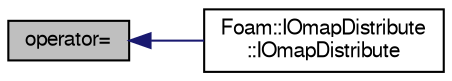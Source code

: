 digraph "operator="
{
  bgcolor="transparent";
  edge [fontname="FreeSans",fontsize="10",labelfontname="FreeSans",labelfontsize="10"];
  node [fontname="FreeSans",fontsize="10",shape=record];
  rankdir="LR";
  Node1 [label="operator=",height=0.2,width=0.4,color="black", fillcolor="grey75", style="filled" fontcolor="black"];
  Node1 -> Node2 [dir="back",color="midnightblue",fontsize="10",style="solid",fontname="FreeSans"];
  Node2 [label="Foam::IOmapDistribute\l::IOmapDistribute",height=0.2,width=0.4,color="black",URL="$a01140.html#ac043490c3e40dbba3f9024c715c56e70",tooltip="Construct given an IOobject and mapDistribute. "];
}
